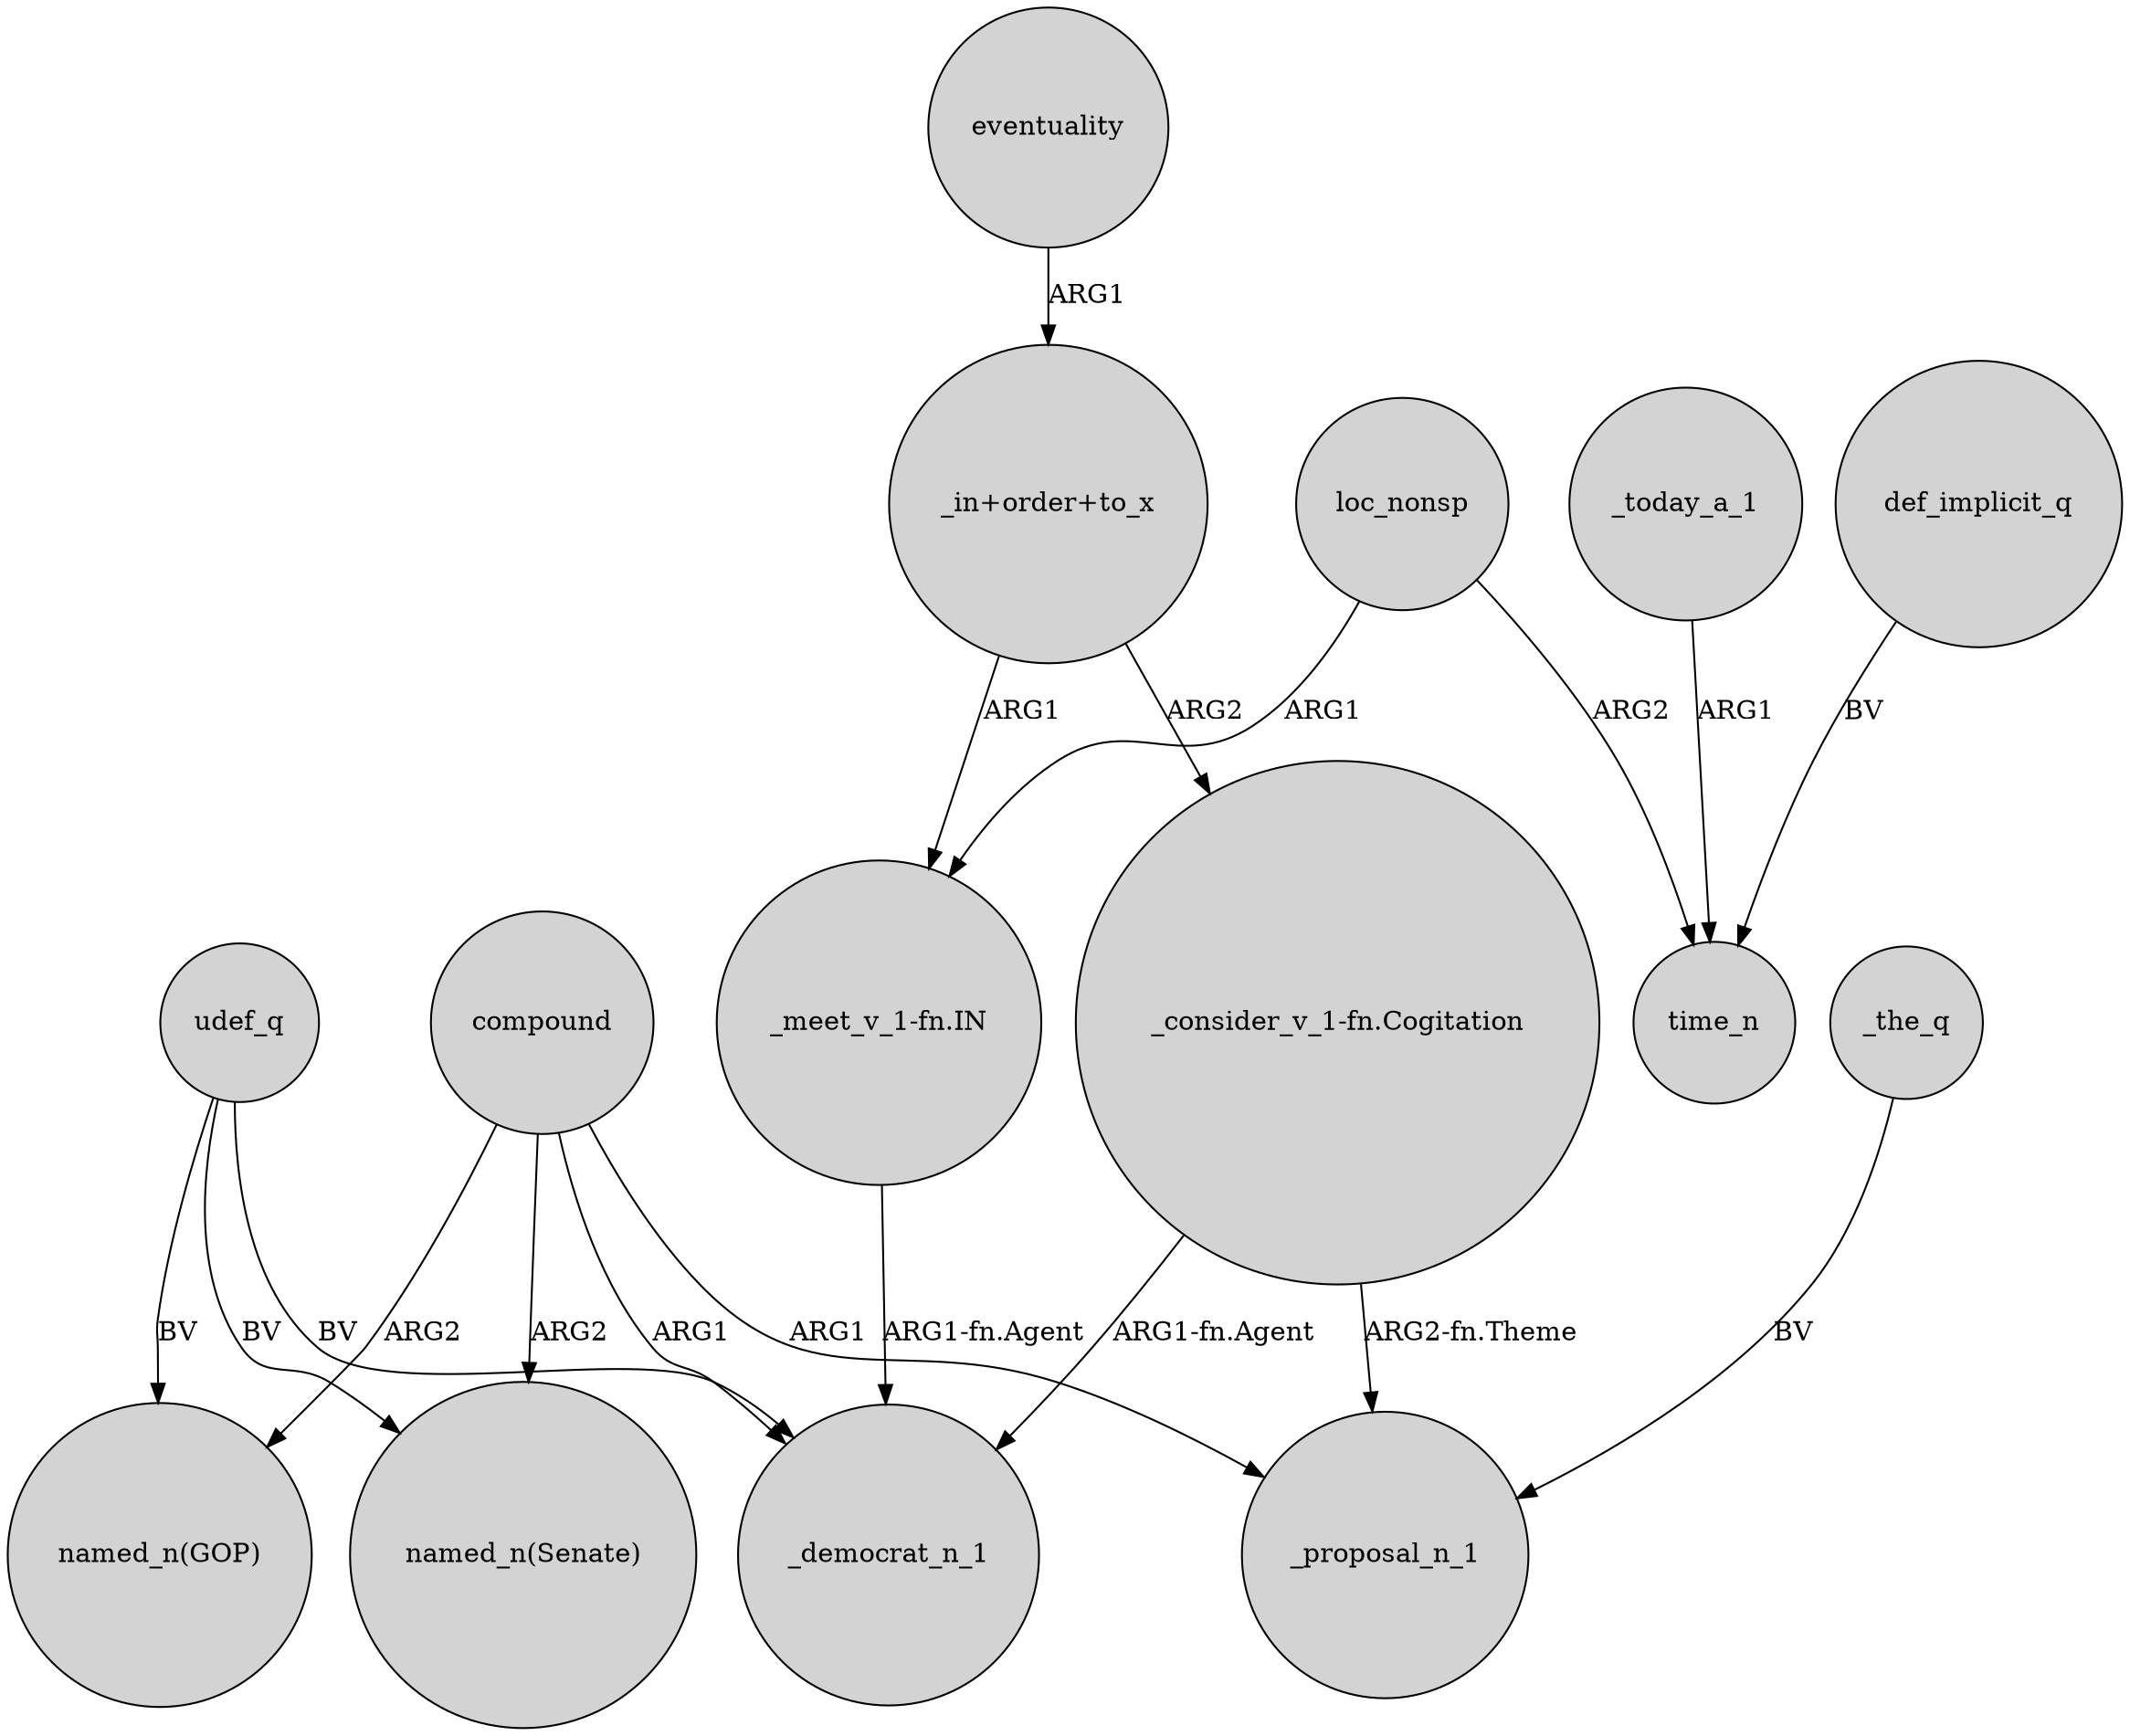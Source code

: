 digraph {
	node [shape=circle style=filled]
	udef_q -> "named_n(GOP)" [label=BV]
	"_meet_v_1-fn.IN" -> _democrat_n_1 [label="ARG1-fn.Agent"]
	_the_q -> _proposal_n_1 [label=BV]
	_today_a_1 -> time_n [label=ARG1]
	compound -> _proposal_n_1 [label=ARG1]
	compound -> _democrat_n_1 [label=ARG1]
	udef_q -> _democrat_n_1 [label=BV]
	compound -> "named_n(Senate)" [label=ARG2]
	loc_nonsp -> "_meet_v_1-fn.IN" [label=ARG1]
	"_in+order+to_x" -> "_meet_v_1-fn.IN" [label=ARG1]
	loc_nonsp -> time_n [label=ARG2]
	"_in+order+to_x" -> "_consider_v_1-fn.Cogitation" [label=ARG2]
	"_consider_v_1-fn.Cogitation" -> _proposal_n_1 [label="ARG2-fn.Theme"]
	compound -> "named_n(GOP)" [label=ARG2]
	"_consider_v_1-fn.Cogitation" -> _democrat_n_1 [label="ARG1-fn.Agent"]
	eventuality -> "_in+order+to_x" [label=ARG1]
	def_implicit_q -> time_n [label=BV]
	udef_q -> "named_n(Senate)" [label=BV]
}
